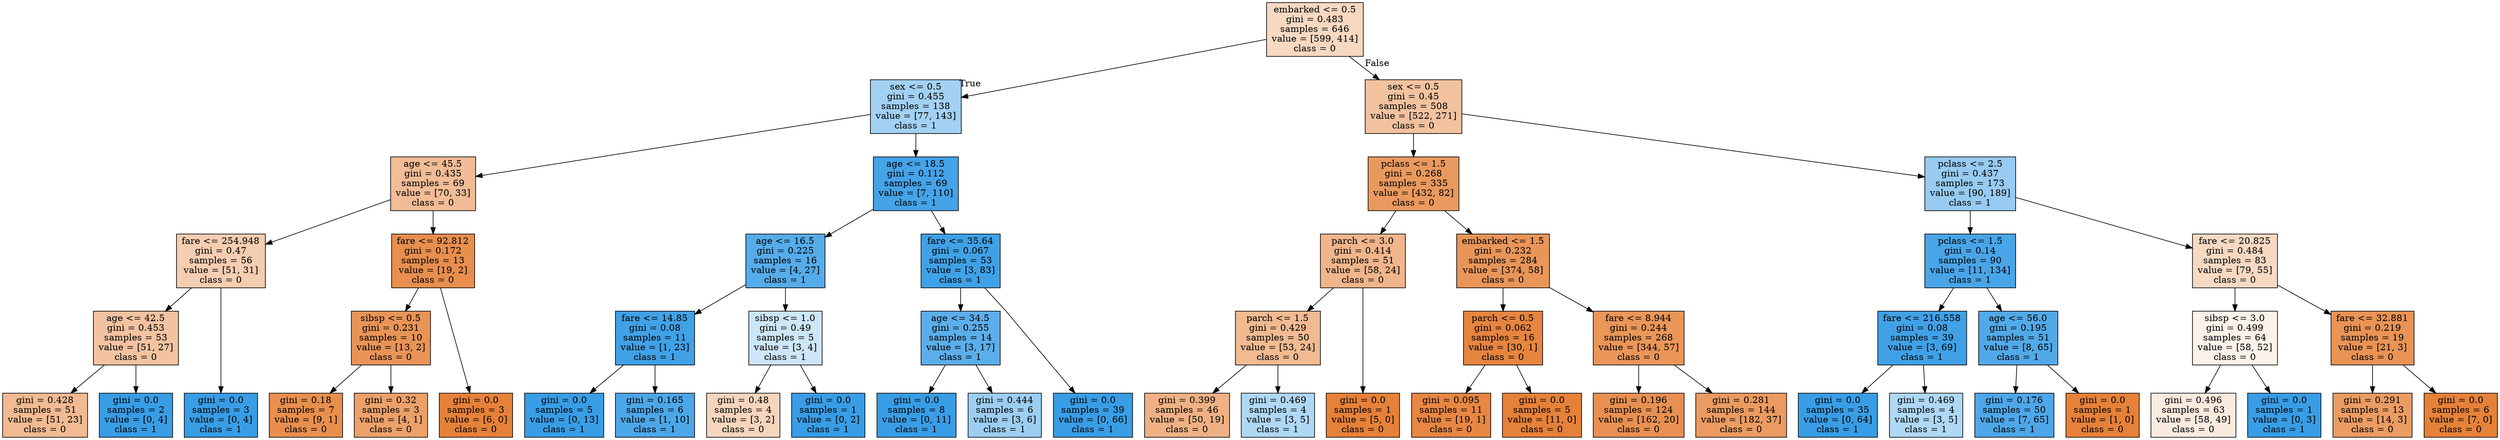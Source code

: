 digraph Tree {
node [shape=box, style="filled", color="black"] ;
graph [ranksep=equally, splines=polyline] ;
0 [label="embarked <= 0.5\ngini = 0.483\nsamples = 646\nvalue = [599, 414]\nclass = 0", fillcolor="#e581394f"] ;
1 [label="sex <= 0.5\ngini = 0.455\nsamples = 138\nvalue = [77, 143]\nclass = 1", fillcolor="#399de576"] ;
0 -> 1 [labeldistance=2.5, labelangle=45, headlabel="True"] ;
2 [label="age <= 45.5\ngini = 0.435\nsamples = 69\nvalue = [70, 33]\nclass = 0", fillcolor="#e5813987"] ;
1 -> 2 ;
3 [label="fare <= 254.948\ngini = 0.47\nsamples = 56\nvalue = [51, 31]\nclass = 0", fillcolor="#e5813964"] ;
2 -> 3 ;
4 [label="age <= 42.5\ngini = 0.453\nsamples = 53\nvalue = [51, 27]\nclass = 0", fillcolor="#e5813978"] ;
3 -> 4 ;
5 [label="gini = 0.428\nsamples = 51\nvalue = [51, 23]\nclass = 0", fillcolor="#e581398c"] ;
4 -> 5 ;
6 [label="gini = 0.0\nsamples = 2\nvalue = [0, 4]\nclass = 1", fillcolor="#399de5ff"] ;
4 -> 6 ;
7 [label="gini = 0.0\nsamples = 3\nvalue = [0, 4]\nclass = 1", fillcolor="#399de5ff"] ;
3 -> 7 ;
8 [label="fare <= 92.812\ngini = 0.172\nsamples = 13\nvalue = [19, 2]\nclass = 0", fillcolor="#e58139e4"] ;
2 -> 8 ;
9 [label="sibsp <= 0.5\ngini = 0.231\nsamples = 10\nvalue = [13, 2]\nclass = 0", fillcolor="#e58139d8"] ;
8 -> 9 ;
10 [label="gini = 0.18\nsamples = 7\nvalue = [9, 1]\nclass = 0", fillcolor="#e58139e3"] ;
9 -> 10 ;
11 [label="gini = 0.32\nsamples = 3\nvalue = [4, 1]\nclass = 0", fillcolor="#e58139bf"] ;
9 -> 11 ;
12 [label="gini = 0.0\nsamples = 3\nvalue = [6, 0]\nclass = 0", fillcolor="#e58139ff"] ;
8 -> 12 ;
13 [label="age <= 18.5\ngini = 0.112\nsamples = 69\nvalue = [7, 110]\nclass = 1", fillcolor="#399de5ef"] ;
1 -> 13 ;
14 [label="age <= 16.5\ngini = 0.225\nsamples = 16\nvalue = [4, 27]\nclass = 1", fillcolor="#399de5d9"] ;
13 -> 14 ;
15 [label="fare <= 14.85\ngini = 0.08\nsamples = 11\nvalue = [1, 23]\nclass = 1", fillcolor="#399de5f4"] ;
14 -> 15 ;
16 [label="gini = 0.0\nsamples = 5\nvalue = [0, 13]\nclass = 1", fillcolor="#399de5ff"] ;
15 -> 16 ;
17 [label="gini = 0.165\nsamples = 6\nvalue = [1, 10]\nclass = 1", fillcolor="#399de5e6"] ;
15 -> 17 ;
18 [label="sibsp <= 1.0\ngini = 0.49\nsamples = 5\nvalue = [3, 4]\nclass = 1", fillcolor="#399de540"] ;
14 -> 18 ;
19 [label="gini = 0.48\nsamples = 4\nvalue = [3, 2]\nclass = 0", fillcolor="#e5813955"] ;
18 -> 19 ;
20 [label="gini = 0.0\nsamples = 1\nvalue = [0, 2]\nclass = 1", fillcolor="#399de5ff"] ;
18 -> 20 ;
21 [label="fare <= 35.64\ngini = 0.067\nsamples = 53\nvalue = [3, 83]\nclass = 1", fillcolor="#399de5f6"] ;
13 -> 21 ;
22 [label="age <= 34.5\ngini = 0.255\nsamples = 14\nvalue = [3, 17]\nclass = 1", fillcolor="#399de5d2"] ;
21 -> 22 ;
23 [label="gini = 0.0\nsamples = 8\nvalue = [0, 11]\nclass = 1", fillcolor="#399de5ff"] ;
22 -> 23 ;
24 [label="gini = 0.444\nsamples = 6\nvalue = [3, 6]\nclass = 1", fillcolor="#399de57f"] ;
22 -> 24 ;
25 [label="gini = 0.0\nsamples = 39\nvalue = [0, 66]\nclass = 1", fillcolor="#399de5ff"] ;
21 -> 25 ;
26 [label="sex <= 0.5\ngini = 0.45\nsamples = 508\nvalue = [522, 271]\nclass = 0", fillcolor="#e581397b"] ;
0 -> 26 [labeldistance=2.5, labelangle=-45, headlabel="False"] ;
27 [label="pclass <= 1.5\ngini = 0.268\nsamples = 335\nvalue = [432, 82]\nclass = 0", fillcolor="#e58139cf"] ;
26 -> 27 ;
28 [label="parch <= 3.0\ngini = 0.414\nsamples = 51\nvalue = [58, 24]\nclass = 0", fillcolor="#e5813995"] ;
27 -> 28 ;
29 [label="parch <= 1.5\ngini = 0.429\nsamples = 50\nvalue = [53, 24]\nclass = 0", fillcolor="#e581398c"] ;
28 -> 29 ;
30 [label="gini = 0.399\nsamples = 46\nvalue = [50, 19]\nclass = 0", fillcolor="#e581399e"] ;
29 -> 30 ;
31 [label="gini = 0.469\nsamples = 4\nvalue = [3, 5]\nclass = 1", fillcolor="#399de566"] ;
29 -> 31 ;
32 [label="gini = 0.0\nsamples = 1\nvalue = [5, 0]\nclass = 0", fillcolor="#e58139ff"] ;
28 -> 32 ;
33 [label="embarked <= 1.5\ngini = 0.232\nsamples = 284\nvalue = [374, 58]\nclass = 0", fillcolor="#e58139d7"] ;
27 -> 33 ;
34 [label="parch <= 0.5\ngini = 0.062\nsamples = 16\nvalue = [30, 1]\nclass = 0", fillcolor="#e58139f6"] ;
33 -> 34 ;
35 [label="gini = 0.095\nsamples = 11\nvalue = [19, 1]\nclass = 0", fillcolor="#e58139f2"] ;
34 -> 35 ;
36 [label="gini = 0.0\nsamples = 5\nvalue = [11, 0]\nclass = 0", fillcolor="#e58139ff"] ;
34 -> 36 ;
37 [label="fare <= 8.944\ngini = 0.244\nsamples = 268\nvalue = [344, 57]\nclass = 0", fillcolor="#e58139d5"] ;
33 -> 37 ;
38 [label="gini = 0.196\nsamples = 124\nvalue = [162, 20]\nclass = 0", fillcolor="#e58139e0"] ;
37 -> 38 ;
39 [label="gini = 0.281\nsamples = 144\nvalue = [182, 37]\nclass = 0", fillcolor="#e58139cb"] ;
37 -> 39 ;
40 [label="pclass <= 2.5\ngini = 0.437\nsamples = 173\nvalue = [90, 189]\nclass = 1", fillcolor="#399de586"] ;
26 -> 40 ;
41 [label="pclass <= 1.5\ngini = 0.14\nsamples = 90\nvalue = [11, 134]\nclass = 1", fillcolor="#399de5ea"] ;
40 -> 41 ;
42 [label="fare <= 216.558\ngini = 0.08\nsamples = 39\nvalue = [3, 69]\nclass = 1", fillcolor="#399de5f4"] ;
41 -> 42 ;
43 [label="gini = 0.0\nsamples = 35\nvalue = [0, 64]\nclass = 1", fillcolor="#399de5ff"] ;
42 -> 43 ;
44 [label="gini = 0.469\nsamples = 4\nvalue = [3, 5]\nclass = 1", fillcolor="#399de566"] ;
42 -> 44 ;
45 [label="age <= 56.0\ngini = 0.195\nsamples = 51\nvalue = [8, 65]\nclass = 1", fillcolor="#399de5e0"] ;
41 -> 45 ;
46 [label="gini = 0.176\nsamples = 50\nvalue = [7, 65]\nclass = 1", fillcolor="#399de5e4"] ;
45 -> 46 ;
47 [label="gini = 0.0\nsamples = 1\nvalue = [1, 0]\nclass = 0", fillcolor="#e58139ff"] ;
45 -> 47 ;
48 [label="fare <= 20.825\ngini = 0.484\nsamples = 83\nvalue = [79, 55]\nclass = 0", fillcolor="#e581394d"] ;
40 -> 48 ;
49 [label="sibsp <= 3.0\ngini = 0.499\nsamples = 64\nvalue = [58, 52]\nclass = 0", fillcolor="#e581391a"] ;
48 -> 49 ;
50 [label="gini = 0.496\nsamples = 63\nvalue = [58, 49]\nclass = 0", fillcolor="#e5813928"] ;
49 -> 50 ;
51 [label="gini = 0.0\nsamples = 1\nvalue = [0, 3]\nclass = 1", fillcolor="#399de5ff"] ;
49 -> 51 ;
52 [label="fare <= 32.881\ngini = 0.219\nsamples = 19\nvalue = [21, 3]\nclass = 0", fillcolor="#e58139db"] ;
48 -> 52 ;
53 [label="gini = 0.291\nsamples = 13\nvalue = [14, 3]\nclass = 0", fillcolor="#e58139c8"] ;
52 -> 53 ;
54 [label="gini = 0.0\nsamples = 6\nvalue = [7, 0]\nclass = 0", fillcolor="#e58139ff"] ;
52 -> 54 ;
{rank=same ; 0} ;
{rank=same ; 1; 26} ;
{rank=same ; 2; 13; 27; 40} ;
{rank=same ; 3; 8; 14; 21; 28; 33; 41; 48} ;
{rank=same ; 4; 9; 15; 18; 22; 29; 34; 37; 42; 45; 49; 52} ;
{rank=same ; 5; 6; 7; 10; 11; 12; 16; 17; 19; 20; 23; 24; 25; 30; 31; 32; 35; 36; 38; 39; 43; 44; 46; 47; 50; 51; 53; 54} ;
}